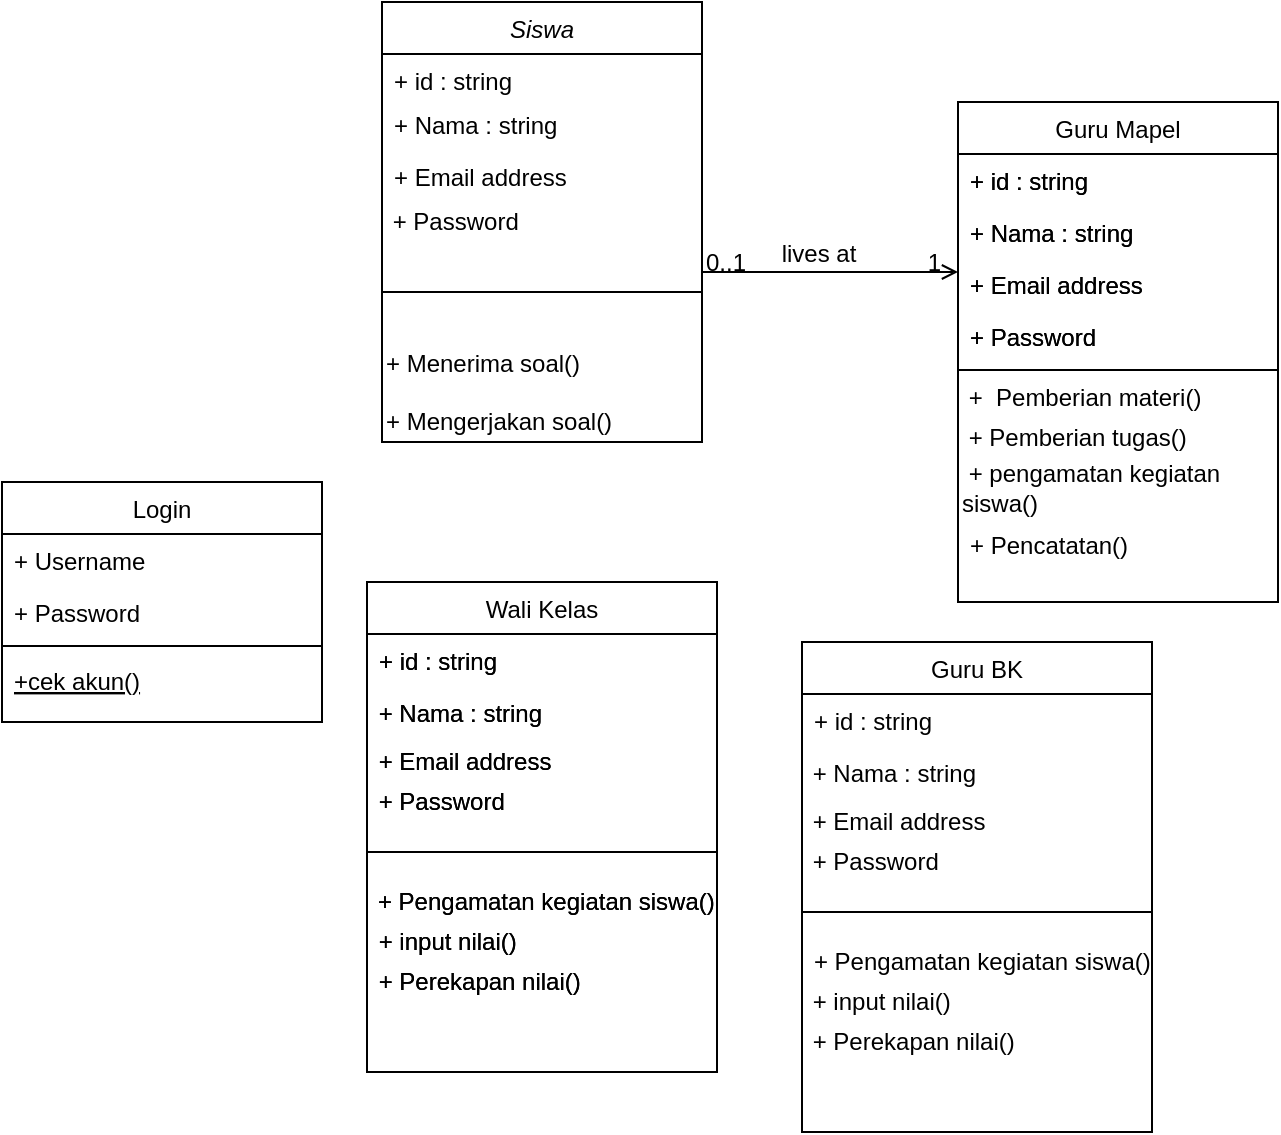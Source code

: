 <mxfile version="13.8.5" type="github">
  <diagram id="C5RBs43oDa-KdzZeNtuy" name="Page-1">
    <mxGraphModel dx="782" dy="432" grid="1" gridSize="10" guides="1" tooltips="1" connect="1" arrows="1" fold="1" page="1" pageScale="1" pageWidth="827" pageHeight="1169" math="0" shadow="0">
      <root>
        <mxCell id="WIyWlLk6GJQsqaUBKTNV-0" />
        <mxCell id="WIyWlLk6GJQsqaUBKTNV-1" parent="WIyWlLk6GJQsqaUBKTNV-0" />
        <mxCell id="zkfFHV4jXpPFQw0GAbJ--0" value="Siswa" style="swimlane;fontStyle=2;align=center;verticalAlign=top;childLayout=stackLayout;horizontal=1;startSize=26;horizontalStack=0;resizeParent=1;resizeLast=0;collapsible=1;marginBottom=0;rounded=0;shadow=0;strokeWidth=1;" parent="WIyWlLk6GJQsqaUBKTNV-1" vertex="1">
          <mxGeometry x="220" y="80" width="160" height="220" as="geometry">
            <mxRectangle x="230" y="140" width="160" height="26" as="alternateBounds" />
          </mxGeometry>
        </mxCell>
        <mxCell id="zkfFHV4jXpPFQw0GAbJ--1" value="+ id : string" style="text;align=left;verticalAlign=top;spacingLeft=4;spacingRight=4;overflow=hidden;rotatable=0;points=[[0,0.5],[1,0.5]];portConstraint=eastwest;" parent="zkfFHV4jXpPFQw0GAbJ--0" vertex="1">
          <mxGeometry y="26" width="160" height="22" as="geometry" />
        </mxCell>
        <mxCell id="zkfFHV4jXpPFQw0GAbJ--2" value="+ Nama : string" style="text;align=left;verticalAlign=top;spacingLeft=4;spacingRight=4;overflow=hidden;rotatable=0;points=[[0,0.5],[1,0.5]];portConstraint=eastwest;rounded=0;shadow=0;html=0;" parent="zkfFHV4jXpPFQw0GAbJ--0" vertex="1">
          <mxGeometry y="48" width="160" height="26" as="geometry" />
        </mxCell>
        <mxCell id="zkfFHV4jXpPFQw0GAbJ--3" value="+ Email address" style="text;align=left;verticalAlign=top;spacingLeft=4;spacingRight=4;overflow=hidden;rotatable=0;points=[[0,0.5],[1,0.5]];portConstraint=eastwest;rounded=0;shadow=0;html=0;" parent="zkfFHV4jXpPFQw0GAbJ--0" vertex="1">
          <mxGeometry y="74" width="160" height="26" as="geometry" />
        </mxCell>
        <mxCell id="CVsQn4I1pSeVUCxN31Tl-4" value="&amp;nbsp;+ Password&amp;nbsp; " style="text;html=1;align=left;verticalAlign=middle;resizable=0;points=[];autosize=1;" vertex="1" parent="zkfFHV4jXpPFQw0GAbJ--0">
          <mxGeometry y="100" width="160" height="20" as="geometry" />
        </mxCell>
        <mxCell id="zkfFHV4jXpPFQw0GAbJ--4" value="" style="line;html=1;strokeWidth=1;align=left;verticalAlign=middle;spacingTop=-1;spacingLeft=3;spacingRight=3;rotatable=0;labelPosition=right;points=[];portConstraint=eastwest;" parent="zkfFHV4jXpPFQw0GAbJ--0" vertex="1">
          <mxGeometry y="120" width="160" height="50" as="geometry" />
        </mxCell>
        <mxCell id="CVsQn4I1pSeVUCxN31Tl-7" value="&lt;div&gt;+ Menerima soal()&lt;/div&gt;&lt;div&gt;&lt;br&gt;&lt;/div&gt;&lt;div&gt;+ Mengerjakan soal()&lt;br&gt;&lt;/div&gt;" style="text;html=1;align=left;verticalAlign=middle;resizable=0;points=[];autosize=1;" vertex="1" parent="zkfFHV4jXpPFQw0GAbJ--0">
          <mxGeometry y="170" width="160" height="50" as="geometry" />
        </mxCell>
        <mxCell id="zkfFHV4jXpPFQw0GAbJ--6" value="Login" style="swimlane;fontStyle=0;align=center;verticalAlign=top;childLayout=stackLayout;horizontal=1;startSize=26;horizontalStack=0;resizeParent=1;resizeLast=0;collapsible=1;marginBottom=0;rounded=0;shadow=0;strokeWidth=1;" parent="WIyWlLk6GJQsqaUBKTNV-1" vertex="1">
          <mxGeometry x="30" y="320" width="160" height="120" as="geometry">
            <mxRectangle x="130" y="380" width="160" height="26" as="alternateBounds" />
          </mxGeometry>
        </mxCell>
        <mxCell id="zkfFHV4jXpPFQw0GAbJ--7" value="+ Username" style="text;align=left;verticalAlign=top;spacingLeft=4;spacingRight=4;overflow=hidden;rotatable=0;points=[[0,0.5],[1,0.5]];portConstraint=eastwest;" parent="zkfFHV4jXpPFQw0GAbJ--6" vertex="1">
          <mxGeometry y="26" width="160" height="26" as="geometry" />
        </mxCell>
        <mxCell id="zkfFHV4jXpPFQw0GAbJ--8" value="+ Password" style="text;align=left;verticalAlign=top;spacingLeft=4;spacingRight=4;overflow=hidden;rotatable=0;points=[[0,0.5],[1,0.5]];portConstraint=eastwest;rounded=0;shadow=0;html=0;" parent="zkfFHV4jXpPFQw0GAbJ--6" vertex="1">
          <mxGeometry y="52" width="160" height="26" as="geometry" />
        </mxCell>
        <mxCell id="zkfFHV4jXpPFQw0GAbJ--9" value="" style="line;html=1;strokeWidth=1;align=left;verticalAlign=middle;spacingTop=-1;spacingLeft=3;spacingRight=3;rotatable=0;labelPosition=right;points=[];portConstraint=eastwest;" parent="zkfFHV4jXpPFQw0GAbJ--6" vertex="1">
          <mxGeometry y="78" width="160" height="8" as="geometry" />
        </mxCell>
        <mxCell id="zkfFHV4jXpPFQw0GAbJ--10" value="+cek akun()" style="text;align=left;verticalAlign=top;spacingLeft=4;spacingRight=4;overflow=hidden;rotatable=0;points=[[0,0.5],[1,0.5]];portConstraint=eastwest;fontStyle=4" parent="zkfFHV4jXpPFQw0GAbJ--6" vertex="1">
          <mxGeometry y="86" width="160" height="26" as="geometry" />
        </mxCell>
        <mxCell id="zkfFHV4jXpPFQw0GAbJ--13" value="Wali Kelas" style="swimlane;fontStyle=0;align=center;verticalAlign=top;childLayout=stackLayout;horizontal=1;startSize=26;horizontalStack=0;resizeParent=1;resizeLast=0;collapsible=1;marginBottom=0;rounded=0;shadow=0;strokeWidth=1;" parent="WIyWlLk6GJQsqaUBKTNV-1" vertex="1">
          <mxGeometry x="212.5" y="370" width="175" height="245" as="geometry">
            <mxRectangle x="340" y="380" width="170" height="26" as="alternateBounds" />
          </mxGeometry>
        </mxCell>
        <mxCell id="zkfFHV4jXpPFQw0GAbJ--14" value="+ id : string" style="text;align=left;verticalAlign=top;spacingLeft=4;spacingRight=4;overflow=hidden;rotatable=0;points=[[0,0.5],[1,0.5]];portConstraint=eastwest;" parent="zkfFHV4jXpPFQw0GAbJ--13" vertex="1">
          <mxGeometry y="26" width="175" height="26" as="geometry" />
        </mxCell>
        <mxCell id="CVsQn4I1pSeVUCxN31Tl-19" value="&lt;div align=&quot;left&quot;&gt;&amp;nbsp;+ Nama : string&lt;/div&gt;" style="text;html=1;strokeColor=none;fillColor=none;align=left;verticalAlign=middle;whiteSpace=wrap;rounded=0;" vertex="1" parent="zkfFHV4jXpPFQw0GAbJ--13">
          <mxGeometry y="52" width="175" height="28" as="geometry" />
        </mxCell>
        <mxCell id="CVsQn4I1pSeVUCxN31Tl-20" value="&amp;nbsp;+ Email address" style="text;html=1;strokeColor=none;fillColor=none;align=left;verticalAlign=middle;whiteSpace=wrap;rounded=0;" vertex="1" parent="zkfFHV4jXpPFQw0GAbJ--13">
          <mxGeometry y="80" width="175" height="20" as="geometry" />
        </mxCell>
        <mxCell id="CVsQn4I1pSeVUCxN31Tl-21" value="&amp;nbsp;+ Password" style="text;html=1;strokeColor=none;fillColor=none;align=left;verticalAlign=middle;whiteSpace=wrap;rounded=0;" vertex="1" parent="zkfFHV4jXpPFQw0GAbJ--13">
          <mxGeometry y="100" width="175" height="20" as="geometry" />
        </mxCell>
        <mxCell id="zkfFHV4jXpPFQw0GAbJ--15" value="" style="line;html=1;strokeWidth=1;align=left;verticalAlign=middle;spacingTop=-1;spacingLeft=3;spacingRight=3;rotatable=0;labelPosition=right;points=[];portConstraint=eastwest;" parent="zkfFHV4jXpPFQw0GAbJ--13" vertex="1">
          <mxGeometry y="120" width="175" height="30" as="geometry" />
        </mxCell>
        <mxCell id="CVsQn4I1pSeVUCxN31Tl-22" value="&amp;nbsp;+ Pengamatan kegiatan siswa()" style="text;html=1;align=center;verticalAlign=middle;resizable=0;points=[];autosize=1;" vertex="1" parent="zkfFHV4jXpPFQw0GAbJ--13">
          <mxGeometry y="150" width="175" height="20" as="geometry" />
        </mxCell>
        <mxCell id="CVsQn4I1pSeVUCxN31Tl-23" value="&amp;nbsp;+ input nilai()" style="text;html=1;strokeColor=none;fillColor=none;align=left;verticalAlign=middle;whiteSpace=wrap;rounded=0;" vertex="1" parent="zkfFHV4jXpPFQw0GAbJ--13">
          <mxGeometry y="170" width="175" height="20" as="geometry" />
        </mxCell>
        <mxCell id="CVsQn4I1pSeVUCxN31Tl-25" value="&lt;div align=&quot;left&quot;&gt;&amp;nbsp;+ Perekapan nilai()&lt;/div&gt;" style="text;html=1;strokeColor=none;fillColor=none;align=left;verticalAlign=middle;whiteSpace=wrap;rounded=0;" vertex="1" parent="zkfFHV4jXpPFQw0GAbJ--13">
          <mxGeometry y="190" width="175" height="20" as="geometry" />
        </mxCell>
        <mxCell id="zkfFHV4jXpPFQw0GAbJ--17" value="Guru Mapel" style="swimlane;fontStyle=0;align=center;verticalAlign=top;childLayout=stackLayout;horizontal=1;startSize=26;horizontalStack=0;resizeParent=1;resizeLast=0;collapsible=1;marginBottom=0;rounded=0;shadow=0;strokeWidth=1;" parent="WIyWlLk6GJQsqaUBKTNV-1" vertex="1">
          <mxGeometry x="508" y="130" width="160" height="250" as="geometry">
            <mxRectangle x="550" y="140" width="160" height="26" as="alternateBounds" />
          </mxGeometry>
        </mxCell>
        <mxCell id="zkfFHV4jXpPFQw0GAbJ--18" value="+ id : string" style="text;align=left;verticalAlign=top;spacingLeft=4;spacingRight=4;overflow=hidden;rotatable=0;points=[[0,0.5],[1,0.5]];portConstraint=eastwest;" parent="zkfFHV4jXpPFQw0GAbJ--17" vertex="1">
          <mxGeometry y="26" width="160" height="26" as="geometry" />
        </mxCell>
        <mxCell id="zkfFHV4jXpPFQw0GAbJ--19" value="+ Nama : string" style="text;align=left;verticalAlign=top;spacingLeft=4;spacingRight=4;overflow=hidden;rotatable=0;points=[[0,0.5],[1,0.5]];portConstraint=eastwest;rounded=0;shadow=0;html=0;" parent="zkfFHV4jXpPFQw0GAbJ--17" vertex="1">
          <mxGeometry y="52" width="160" height="26" as="geometry" />
        </mxCell>
        <mxCell id="zkfFHV4jXpPFQw0GAbJ--20" value="+ Email address" style="text;align=left;verticalAlign=top;spacingLeft=4;spacingRight=4;overflow=hidden;rotatable=0;points=[[0,0.5],[1,0.5]];portConstraint=eastwest;rounded=0;shadow=0;html=0;" parent="zkfFHV4jXpPFQw0GAbJ--17" vertex="1">
          <mxGeometry y="78" width="160" height="26" as="geometry" />
        </mxCell>
        <mxCell id="zkfFHV4jXpPFQw0GAbJ--21" value="+ Password" style="text;align=left;verticalAlign=top;spacingLeft=4;spacingRight=4;overflow=hidden;rotatable=0;points=[[0,0.5],[1,0.5]];portConstraint=eastwest;rounded=0;shadow=0;html=0;" parent="zkfFHV4jXpPFQw0GAbJ--17" vertex="1">
          <mxGeometry y="104" width="160" height="26" as="geometry" />
        </mxCell>
        <mxCell id="zkfFHV4jXpPFQw0GAbJ--23" value="" style="line;html=1;strokeWidth=1;align=left;verticalAlign=middle;spacingTop=-1;spacingLeft=3;spacingRight=3;rotatable=0;labelPosition=right;points=[];portConstraint=eastwest;" parent="zkfFHV4jXpPFQw0GAbJ--17" vertex="1">
          <mxGeometry y="130" width="160" height="8" as="geometry" />
        </mxCell>
        <mxCell id="CVsQn4I1pSeVUCxN31Tl-14" value="&amp;nbsp;+&amp;nbsp; Pemberian materi()" style="text;html=1;strokeColor=none;fillColor=none;align=left;verticalAlign=middle;whiteSpace=wrap;rounded=0;" vertex="1" parent="zkfFHV4jXpPFQw0GAbJ--17">
          <mxGeometry y="138" width="160" height="20" as="geometry" />
        </mxCell>
        <mxCell id="CVsQn4I1pSeVUCxN31Tl-12" value="&amp;nbsp;+ Pemberian tugas()" style="text;html=1;align=left;verticalAlign=middle;resizable=0;points=[];autosize=1;" vertex="1" parent="zkfFHV4jXpPFQw0GAbJ--17">
          <mxGeometry y="158" width="160" height="20" as="geometry" />
        </mxCell>
        <mxCell id="CVsQn4I1pSeVUCxN31Tl-13" value="&amp;nbsp;+ pengamatan kegiatan&amp;nbsp;&amp;nbsp; siswa()" style="text;html=1;strokeColor=none;fillColor=none;align=left;verticalAlign=middle;whiteSpace=wrap;rounded=0;" vertex="1" parent="zkfFHV4jXpPFQw0GAbJ--17">
          <mxGeometry y="178" width="160" height="30" as="geometry" />
        </mxCell>
        <mxCell id="zkfFHV4jXpPFQw0GAbJ--24" value="+ Pencatatan()" style="text;align=left;verticalAlign=top;spacingLeft=4;spacingRight=4;overflow=hidden;rotatable=0;points=[[0,0.5],[1,0.5]];portConstraint=eastwest;" parent="zkfFHV4jXpPFQw0GAbJ--17" vertex="1">
          <mxGeometry y="208" width="160" height="26" as="geometry" />
        </mxCell>
        <mxCell id="zkfFHV4jXpPFQw0GAbJ--26" value="" style="endArrow=open;shadow=0;strokeWidth=1;rounded=0;endFill=1;edgeStyle=elbowEdgeStyle;elbow=vertical;" parent="WIyWlLk6GJQsqaUBKTNV-1" source="zkfFHV4jXpPFQw0GAbJ--0" target="zkfFHV4jXpPFQw0GAbJ--17" edge="1">
          <mxGeometry x="0.5" y="41" relative="1" as="geometry">
            <mxPoint x="380" y="192" as="sourcePoint" />
            <mxPoint x="540" y="192" as="targetPoint" />
            <mxPoint x="-40" y="32" as="offset" />
          </mxGeometry>
        </mxCell>
        <mxCell id="zkfFHV4jXpPFQw0GAbJ--27" value="0..1" style="resizable=0;align=left;verticalAlign=bottom;labelBackgroundColor=none;fontSize=12;" parent="zkfFHV4jXpPFQw0GAbJ--26" connectable="0" vertex="1">
          <mxGeometry x="-1" relative="1" as="geometry">
            <mxPoint y="4" as="offset" />
          </mxGeometry>
        </mxCell>
        <mxCell id="zkfFHV4jXpPFQw0GAbJ--28" value="1" style="resizable=0;align=right;verticalAlign=bottom;labelBackgroundColor=none;fontSize=12;" parent="zkfFHV4jXpPFQw0GAbJ--26" connectable="0" vertex="1">
          <mxGeometry x="1" relative="1" as="geometry">
            <mxPoint x="-7" y="4" as="offset" />
          </mxGeometry>
        </mxCell>
        <mxCell id="zkfFHV4jXpPFQw0GAbJ--29" value="lives at" style="text;html=1;resizable=0;points=[];;align=center;verticalAlign=middle;labelBackgroundColor=none;rounded=0;shadow=0;strokeWidth=1;fontSize=12;" parent="zkfFHV4jXpPFQw0GAbJ--26" vertex="1" connectable="0">
          <mxGeometry x="0.5" y="49" relative="1" as="geometry">
            <mxPoint x="-38" y="40" as="offset" />
          </mxGeometry>
        </mxCell>
        <mxCell id="CVsQn4I1pSeVUCxN31Tl-15" value="+ id : string" style="text;align=left;verticalAlign=top;spacingLeft=4;spacingRight=4;overflow=hidden;rotatable=0;points=[[0,0.5],[1,0.5]];portConstraint=eastwest;" vertex="1" parent="WIyWlLk6GJQsqaUBKTNV-1">
          <mxGeometry x="508" y="156" width="160" height="26" as="geometry" />
        </mxCell>
        <mxCell id="CVsQn4I1pSeVUCxN31Tl-16" value="+ Nama : string" style="text;align=left;verticalAlign=top;spacingLeft=4;spacingRight=4;overflow=hidden;rotatable=0;points=[[0,0.5],[1,0.5]];portConstraint=eastwest;rounded=0;shadow=0;html=0;" vertex="1" parent="WIyWlLk6GJQsqaUBKTNV-1">
          <mxGeometry x="508" y="182" width="160" height="26" as="geometry" />
        </mxCell>
        <mxCell id="CVsQn4I1pSeVUCxN31Tl-17" value="+ Email address" style="text;align=left;verticalAlign=top;spacingLeft=4;spacingRight=4;overflow=hidden;rotatable=0;points=[[0,0.5],[1,0.5]];portConstraint=eastwest;rounded=0;shadow=0;html=0;" vertex="1" parent="WIyWlLk6GJQsqaUBKTNV-1">
          <mxGeometry x="508" y="208" width="160" height="26" as="geometry" />
        </mxCell>
        <mxCell id="CVsQn4I1pSeVUCxN31Tl-18" value="+ Password" style="text;align=left;verticalAlign=top;spacingLeft=4;spacingRight=4;overflow=hidden;rotatable=0;points=[[0,0.5],[1,0.5]];portConstraint=eastwest;rounded=0;shadow=0;html=0;" vertex="1" parent="WIyWlLk6GJQsqaUBKTNV-1">
          <mxGeometry x="508" y="234" width="160" height="26" as="geometry" />
        </mxCell>
        <mxCell id="CVsQn4I1pSeVUCxN31Tl-26" value="Wali Kelas" style="swimlane;fontStyle=0;align=center;verticalAlign=top;childLayout=stackLayout;horizontal=1;startSize=26;horizontalStack=0;resizeParent=1;resizeLast=0;collapsible=1;marginBottom=0;rounded=0;shadow=0;strokeWidth=1;" vertex="1" parent="WIyWlLk6GJQsqaUBKTNV-1">
          <mxGeometry x="212.5" y="370" width="175" height="245" as="geometry">
            <mxRectangle x="340" y="380" width="170" height="26" as="alternateBounds" />
          </mxGeometry>
        </mxCell>
        <mxCell id="CVsQn4I1pSeVUCxN31Tl-27" value="+ id : string" style="text;align=left;verticalAlign=top;spacingLeft=4;spacingRight=4;overflow=hidden;rotatable=0;points=[[0,0.5],[1,0.5]];portConstraint=eastwest;" vertex="1" parent="CVsQn4I1pSeVUCxN31Tl-26">
          <mxGeometry y="26" width="175" height="26" as="geometry" />
        </mxCell>
        <mxCell id="CVsQn4I1pSeVUCxN31Tl-28" value="&lt;div align=&quot;left&quot;&gt;&amp;nbsp;+ Nama : string&lt;/div&gt;" style="text;html=1;strokeColor=none;fillColor=none;align=left;verticalAlign=middle;whiteSpace=wrap;rounded=0;" vertex="1" parent="CVsQn4I1pSeVUCxN31Tl-26">
          <mxGeometry y="52" width="175" height="28" as="geometry" />
        </mxCell>
        <mxCell id="CVsQn4I1pSeVUCxN31Tl-29" value="&amp;nbsp;+ Email address" style="text;html=1;strokeColor=none;fillColor=none;align=left;verticalAlign=middle;whiteSpace=wrap;rounded=0;" vertex="1" parent="CVsQn4I1pSeVUCxN31Tl-26">
          <mxGeometry y="80" width="175" height="20" as="geometry" />
        </mxCell>
        <mxCell id="CVsQn4I1pSeVUCxN31Tl-30" value="&amp;nbsp;+ Password" style="text;html=1;strokeColor=none;fillColor=none;align=left;verticalAlign=middle;whiteSpace=wrap;rounded=0;" vertex="1" parent="CVsQn4I1pSeVUCxN31Tl-26">
          <mxGeometry y="100" width="175" height="20" as="geometry" />
        </mxCell>
        <mxCell id="CVsQn4I1pSeVUCxN31Tl-31" value="" style="line;html=1;strokeWidth=1;align=left;verticalAlign=middle;spacingTop=-1;spacingLeft=3;spacingRight=3;rotatable=0;labelPosition=right;points=[];portConstraint=eastwest;" vertex="1" parent="CVsQn4I1pSeVUCxN31Tl-26">
          <mxGeometry y="120" width="175" height="30" as="geometry" />
        </mxCell>
        <mxCell id="CVsQn4I1pSeVUCxN31Tl-32" value="&amp;nbsp;+ Pengamatan kegiatan siswa()" style="text;html=1;align=center;verticalAlign=middle;resizable=0;points=[];autosize=1;" vertex="1" parent="CVsQn4I1pSeVUCxN31Tl-26">
          <mxGeometry y="150" width="175" height="20" as="geometry" />
        </mxCell>
        <mxCell id="CVsQn4I1pSeVUCxN31Tl-33" value="&amp;nbsp;+ input nilai()" style="text;html=1;strokeColor=none;fillColor=none;align=left;verticalAlign=middle;whiteSpace=wrap;rounded=0;" vertex="1" parent="CVsQn4I1pSeVUCxN31Tl-26">
          <mxGeometry y="170" width="175" height="20" as="geometry" />
        </mxCell>
        <mxCell id="CVsQn4I1pSeVUCxN31Tl-34" value="&lt;div align=&quot;left&quot;&gt;&amp;nbsp;+ Perekapan nilai()&lt;/div&gt;" style="text;html=1;strokeColor=none;fillColor=none;align=left;verticalAlign=middle;whiteSpace=wrap;rounded=0;" vertex="1" parent="CVsQn4I1pSeVUCxN31Tl-26">
          <mxGeometry y="190" width="175" height="20" as="geometry" />
        </mxCell>
        <mxCell id="CVsQn4I1pSeVUCxN31Tl-35" value="Guru BK" style="swimlane;fontStyle=0;align=center;verticalAlign=top;childLayout=stackLayout;horizontal=1;startSize=26;horizontalStack=0;resizeParent=1;resizeLast=0;collapsible=1;marginBottom=0;rounded=0;shadow=0;strokeWidth=1;" vertex="1" parent="WIyWlLk6GJQsqaUBKTNV-1">
          <mxGeometry x="430" y="400" width="175" height="245" as="geometry">
            <mxRectangle x="340" y="380" width="170" height="26" as="alternateBounds" />
          </mxGeometry>
        </mxCell>
        <mxCell id="CVsQn4I1pSeVUCxN31Tl-36" value="+ id : string" style="text;align=left;verticalAlign=top;spacingLeft=4;spacingRight=4;overflow=hidden;rotatable=0;points=[[0,0.5],[1,0.5]];portConstraint=eastwest;" vertex="1" parent="CVsQn4I1pSeVUCxN31Tl-35">
          <mxGeometry y="26" width="175" height="26" as="geometry" />
        </mxCell>
        <mxCell id="CVsQn4I1pSeVUCxN31Tl-37" value="&lt;div align=&quot;left&quot;&gt;&amp;nbsp;+ Nama : string&lt;/div&gt;" style="text;html=1;strokeColor=none;fillColor=none;align=left;verticalAlign=middle;whiteSpace=wrap;rounded=0;" vertex="1" parent="CVsQn4I1pSeVUCxN31Tl-35">
          <mxGeometry y="52" width="175" height="28" as="geometry" />
        </mxCell>
        <mxCell id="CVsQn4I1pSeVUCxN31Tl-38" value="&amp;nbsp;+ Email address" style="text;html=1;strokeColor=none;fillColor=none;align=left;verticalAlign=middle;whiteSpace=wrap;rounded=0;" vertex="1" parent="CVsQn4I1pSeVUCxN31Tl-35">
          <mxGeometry y="80" width="175" height="20" as="geometry" />
        </mxCell>
        <mxCell id="CVsQn4I1pSeVUCxN31Tl-39" value="&amp;nbsp;+ Password" style="text;html=1;strokeColor=none;fillColor=none;align=left;verticalAlign=middle;whiteSpace=wrap;rounded=0;" vertex="1" parent="CVsQn4I1pSeVUCxN31Tl-35">
          <mxGeometry y="100" width="175" height="20" as="geometry" />
        </mxCell>
        <mxCell id="CVsQn4I1pSeVUCxN31Tl-40" value="" style="line;html=1;strokeWidth=1;align=left;verticalAlign=middle;spacingTop=-1;spacingLeft=3;spacingRight=3;rotatable=0;labelPosition=right;points=[];portConstraint=eastwest;" vertex="1" parent="CVsQn4I1pSeVUCxN31Tl-35">
          <mxGeometry y="120" width="175" height="30" as="geometry" />
        </mxCell>
        <mxCell id="CVsQn4I1pSeVUCxN31Tl-41" value="&amp;nbsp;+ Pengamatan kegiatan siswa()" style="text;html=1;align=center;verticalAlign=middle;resizable=0;points=[];autosize=1;" vertex="1" parent="CVsQn4I1pSeVUCxN31Tl-35">
          <mxGeometry y="150" width="175" height="20" as="geometry" />
        </mxCell>
        <mxCell id="CVsQn4I1pSeVUCxN31Tl-42" value="&amp;nbsp;+ input nilai()" style="text;html=1;strokeColor=none;fillColor=none;align=left;verticalAlign=middle;whiteSpace=wrap;rounded=0;" vertex="1" parent="CVsQn4I1pSeVUCxN31Tl-35">
          <mxGeometry y="170" width="175" height="20" as="geometry" />
        </mxCell>
        <mxCell id="CVsQn4I1pSeVUCxN31Tl-43" value="&lt;div align=&quot;left&quot;&gt;&amp;nbsp;+ Perekapan nilai()&lt;/div&gt;" style="text;html=1;strokeColor=none;fillColor=none;align=left;verticalAlign=middle;whiteSpace=wrap;rounded=0;" vertex="1" parent="CVsQn4I1pSeVUCxN31Tl-35">
          <mxGeometry y="190" width="175" height="20" as="geometry" />
        </mxCell>
      </root>
    </mxGraphModel>
  </diagram>
</mxfile>
